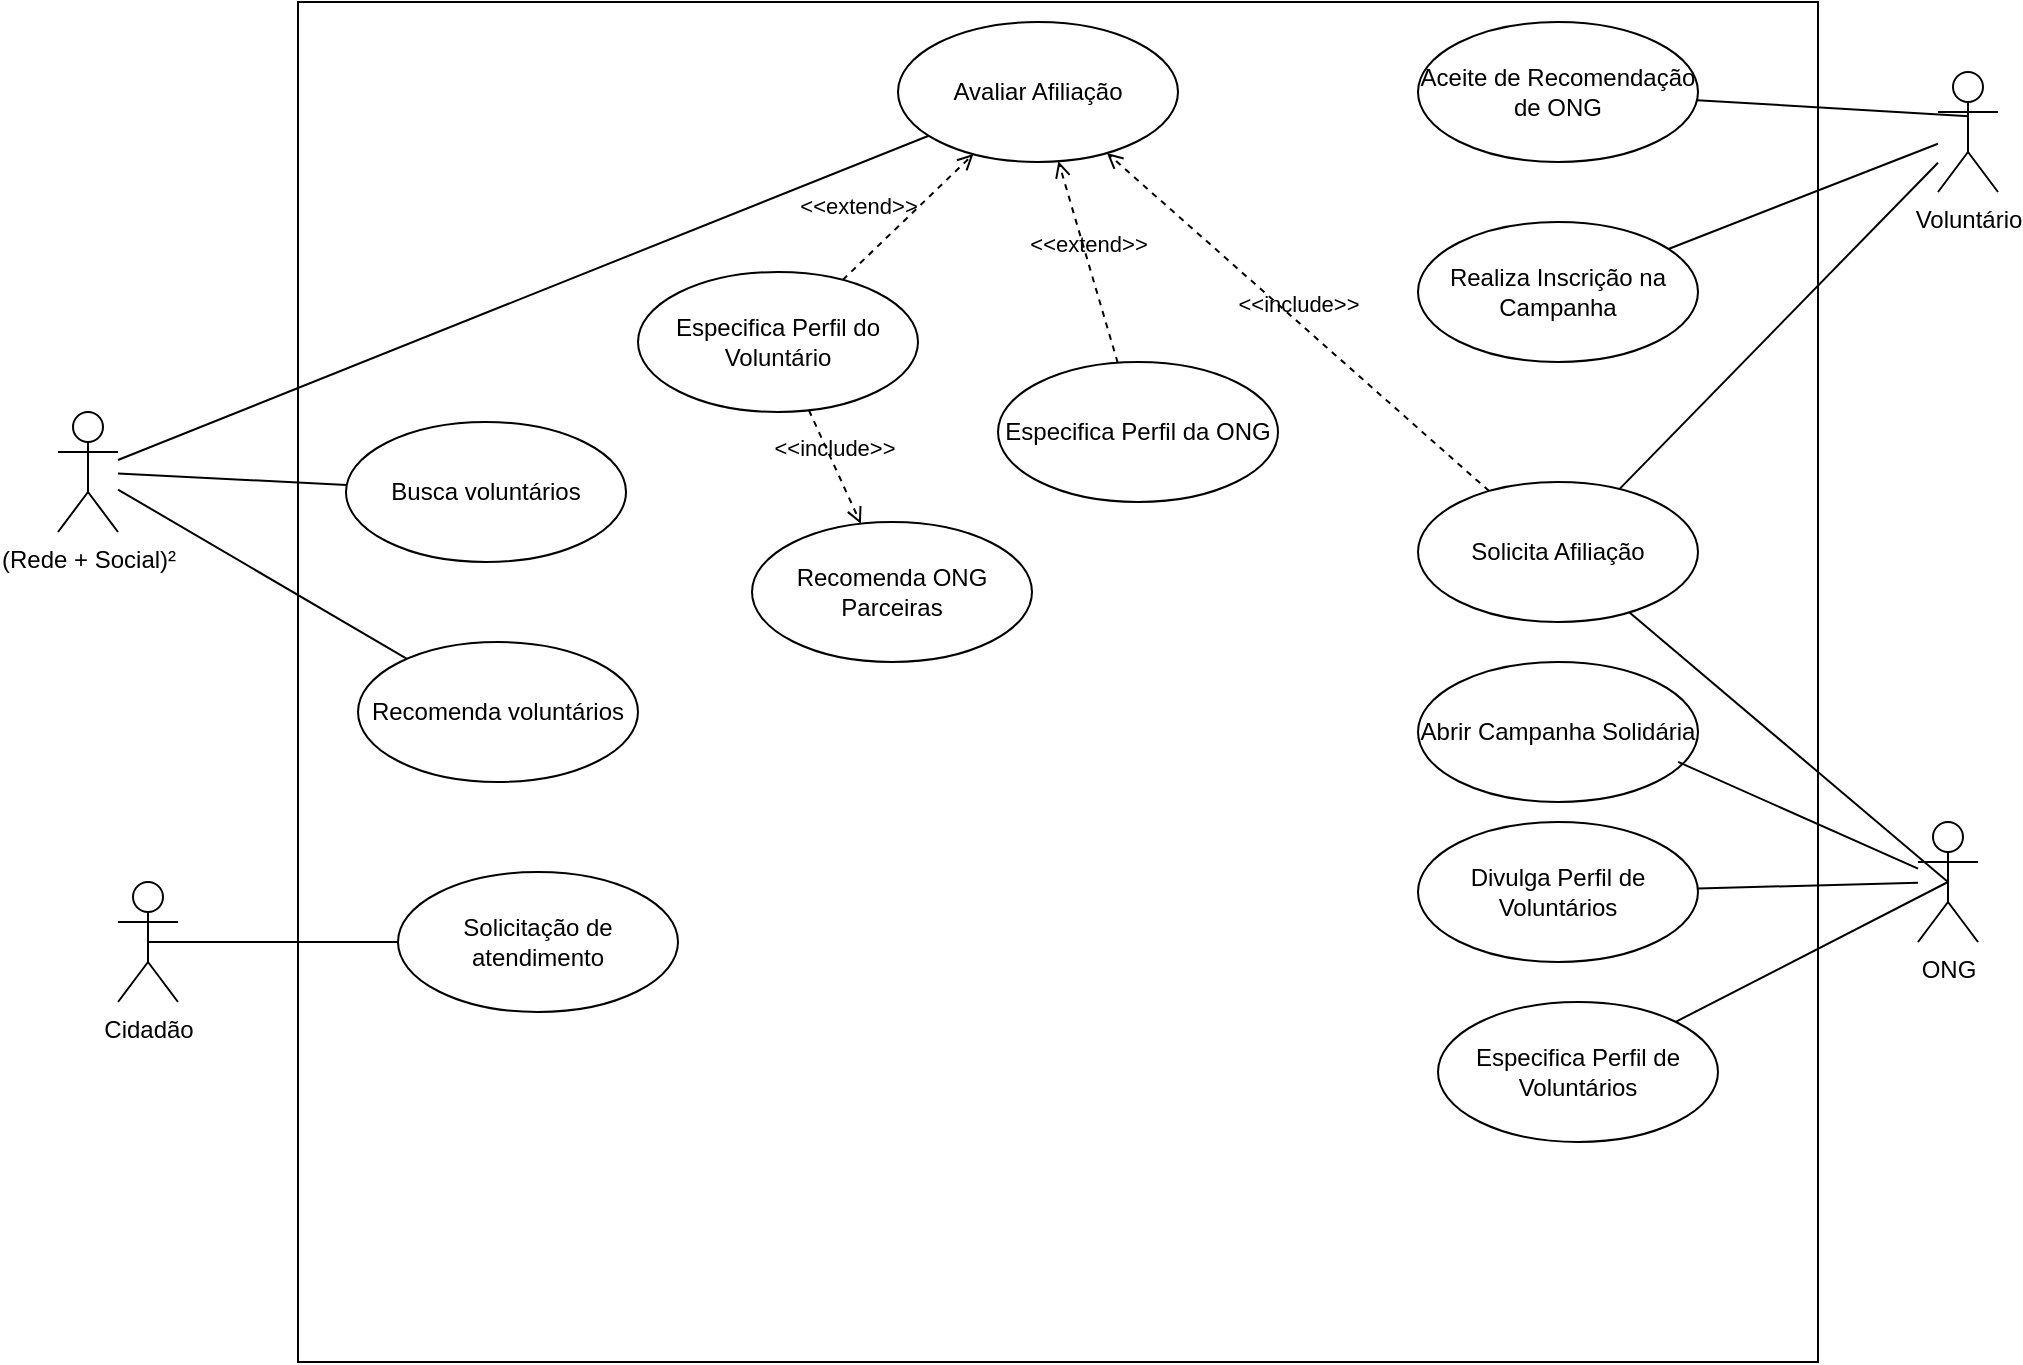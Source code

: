 <mxfile version="21.7.2" type="github">
  <diagram name="Página-1" id="UJW3CL1oNEH-6RS_zqfz">
    <mxGraphModel dx="1114" dy="578" grid="1" gridSize="10" guides="1" tooltips="1" connect="1" arrows="1" fold="1" page="1" pageScale="1" pageWidth="827" pageHeight="1169" math="0" shadow="0">
      <root>
        <mxCell id="0" />
        <mxCell id="1" parent="0" />
        <mxCell id="6nEIMSCyheUqEFKd3A_u-1" value="" style="rounded=0;whiteSpace=wrap;html=1;" parent="1" vertex="1">
          <mxGeometry x="320" y="90" width="760" height="680" as="geometry" />
        </mxCell>
        <mxCell id="6nEIMSCyheUqEFKd3A_u-3" value="Voluntário" style="shape=umlActor;verticalLabelPosition=bottom;verticalAlign=top;html=1;" parent="1" vertex="1">
          <mxGeometry x="1140" y="125" width="30" height="60" as="geometry" />
        </mxCell>
        <mxCell id="6nEIMSCyheUqEFKd3A_u-4" value="Solicita Afiliação" style="ellipse;whiteSpace=wrap;html=1;" parent="1" vertex="1">
          <mxGeometry x="880" y="330" width="140" height="70" as="geometry" />
        </mxCell>
        <mxCell id="6nEIMSCyheUqEFKd3A_u-5" value="ONG&lt;br&gt;" style="shape=umlActor;verticalLabelPosition=bottom;verticalAlign=top;html=1;" parent="1" vertex="1">
          <mxGeometry x="1130" y="500" width="30" height="60" as="geometry" />
        </mxCell>
        <mxCell id="6nEIMSCyheUqEFKd3A_u-6" value="(Rede + Social)²" style="shape=umlActor;verticalLabelPosition=bottom;verticalAlign=top;html=1;" parent="1" vertex="1">
          <mxGeometry x="200" y="295" width="30" height="60" as="geometry" />
        </mxCell>
        <mxCell id="6nEIMSCyheUqEFKd3A_u-8" value="Avaliar Afiliação" style="ellipse;whiteSpace=wrap;html=1;" parent="1" vertex="1">
          <mxGeometry x="620" y="100" width="140" height="70" as="geometry" />
        </mxCell>
        <mxCell id="6nEIMSCyheUqEFKd3A_u-9" value="Aceite de Recomendação de ONG" style="ellipse;whiteSpace=wrap;html=1;" parent="1" vertex="1">
          <mxGeometry x="880" y="100" width="140" height="70" as="geometry" />
        </mxCell>
        <mxCell id="6nEIMSCyheUqEFKd3A_u-10" value="Recomenda ONG Parceiras" style="ellipse;whiteSpace=wrap;html=1;" parent="1" vertex="1">
          <mxGeometry x="547" y="350" width="140" height="70" as="geometry" />
        </mxCell>
        <mxCell id="6nEIMSCyheUqEFKd3A_u-11" value="Especifica Perfil do Voluntário" style="ellipse;whiteSpace=wrap;html=1;" parent="1" vertex="1">
          <mxGeometry x="490" y="225" width="140" height="70" as="geometry" />
        </mxCell>
        <mxCell id="6nEIMSCyheUqEFKd3A_u-12" value="Especifica Perfil de Voluntários" style="ellipse;whiteSpace=wrap;html=1;" parent="1" vertex="1">
          <mxGeometry x="890" y="590" width="140" height="70" as="geometry" />
        </mxCell>
        <mxCell id="6nEIMSCyheUqEFKd3A_u-13" value="Cidadão" style="shape=umlActor;verticalLabelPosition=bottom;verticalAlign=top;html=1;" parent="1" vertex="1">
          <mxGeometry x="230" y="530" width="30" height="60" as="geometry" />
        </mxCell>
        <mxCell id="6nEIMSCyheUqEFKd3A_u-16" value="" style="endArrow=none;html=1;rounded=0;" parent="1" source="6nEIMSCyheUqEFKd3A_u-3" target="6nEIMSCyheUqEFKd3A_u-4" edge="1">
          <mxGeometry width="50" height="50" relative="1" as="geometry">
            <mxPoint x="1370" y="30" as="sourcePoint" />
            <mxPoint x="1420" y="-20" as="targetPoint" />
          </mxGeometry>
        </mxCell>
        <mxCell id="6nEIMSCyheUqEFKd3A_u-17" value="" style="endArrow=none;html=1;rounded=0;" parent="1" source="6nEIMSCyheUqEFKd3A_u-6" target="6nEIMSCyheUqEFKd3A_u-8" edge="1">
          <mxGeometry width="50" height="50" relative="1" as="geometry">
            <mxPoint x="340" y="345" as="sourcePoint" />
            <mxPoint x="390" y="295" as="targetPoint" />
          </mxGeometry>
        </mxCell>
        <mxCell id="6nEIMSCyheUqEFKd3A_u-18" value="" style="endArrow=none;html=1;rounded=0;entryX=0.5;entryY=0.5;entryDx=0;entryDy=0;entryPerimeter=0;" parent="1" source="6nEIMSCyheUqEFKd3A_u-12" target="6nEIMSCyheUqEFKd3A_u-5" edge="1">
          <mxGeometry width="50" height="50" relative="1" as="geometry">
            <mxPoint x="1040" y="310" as="sourcePoint" />
            <mxPoint x="1090" y="260" as="targetPoint" />
          </mxGeometry>
        </mxCell>
        <mxCell id="6nEIMSCyheUqEFKd3A_u-31" value="Solicitação de atendimento" style="ellipse;whiteSpace=wrap;html=1;" parent="1" vertex="1">
          <mxGeometry x="370" y="525" width="140" height="70" as="geometry" />
        </mxCell>
        <mxCell id="6nEIMSCyheUqEFKd3A_u-32" value="" style="endArrow=none;html=1;rounded=0;entryX=0.5;entryY=0.5;entryDx=0;entryDy=0;entryPerimeter=0;" parent="1" source="6nEIMSCyheUqEFKd3A_u-31" target="6nEIMSCyheUqEFKd3A_u-13" edge="1">
          <mxGeometry width="50" height="50" relative="1" as="geometry">
            <mxPoint x="80" y="470" as="sourcePoint" />
            <mxPoint x="130" y="420" as="targetPoint" />
          </mxGeometry>
        </mxCell>
        <mxCell id="6nEIMSCyheUqEFKd3A_u-35" value="" style="endArrow=none;html=1;rounded=0;entryX=0.5;entryY=0.5;entryDx=0;entryDy=0;entryPerimeter=0;" parent="1" source="6nEIMSCyheUqEFKd3A_u-4" target="6nEIMSCyheUqEFKd3A_u-5" edge="1">
          <mxGeometry width="50" height="50" relative="1" as="geometry">
            <mxPoint x="930" y="200" as="sourcePoint" />
            <mxPoint x="980" y="150" as="targetPoint" />
          </mxGeometry>
        </mxCell>
        <mxCell id="6nEIMSCyheUqEFKd3A_u-36" value="&amp;lt;&amp;lt;extend&amp;gt;&amp;gt;" style="html=1;verticalAlign=bottom;labelBackgroundColor=none;endArrow=open;endFill=0;dashed=1;rounded=0;" parent="1" source="6nEIMSCyheUqEFKd3A_u-11" target="6nEIMSCyheUqEFKd3A_u-8" edge="1">
          <mxGeometry x="-0.436" y="16" width="160" relative="1" as="geometry">
            <mxPoint x="340" y="360" as="sourcePoint" />
            <mxPoint x="500" y="360" as="targetPoint" />
            <mxPoint y="1" as="offset" />
          </mxGeometry>
        </mxCell>
        <mxCell id="6nEIMSCyheUqEFKd3A_u-38" value="&amp;lt;&amp;lt;include&amp;gt;&amp;gt;" style="html=1;verticalAlign=bottom;labelBackgroundColor=none;endArrow=open;endFill=0;dashed=1;rounded=0;" parent="1" source="6nEIMSCyheUqEFKd3A_u-4" target="6nEIMSCyheUqEFKd3A_u-8" edge="1">
          <mxGeometry width="160" relative="1" as="geometry">
            <mxPoint x="690" y="210" as="sourcePoint" />
            <mxPoint x="850" y="210" as="targetPoint" />
          </mxGeometry>
        </mxCell>
        <mxCell id="6nEIMSCyheUqEFKd3A_u-39" value="Especifica Perfil da ONG&lt;br&gt;" style="ellipse;whiteSpace=wrap;html=1;" parent="1" vertex="1">
          <mxGeometry x="670" y="270" width="140" height="70" as="geometry" />
        </mxCell>
        <mxCell id="6nEIMSCyheUqEFKd3A_u-41" value="&amp;lt;&amp;lt;extend&amp;gt;&amp;gt;" style="html=1;verticalAlign=bottom;labelBackgroundColor=none;endArrow=open;endFill=0;dashed=1;rounded=0;" parent="1" source="6nEIMSCyheUqEFKd3A_u-39" target="6nEIMSCyheUqEFKd3A_u-8" edge="1">
          <mxGeometry width="160" relative="1" as="geometry">
            <mxPoint x="710" y="220" as="sourcePoint" />
            <mxPoint x="870" y="220" as="targetPoint" />
          </mxGeometry>
        </mxCell>
        <mxCell id="6nEIMSCyheUqEFKd3A_u-42" value="&amp;lt;&amp;lt;include&amp;gt;&amp;gt;" style="html=1;verticalAlign=bottom;labelBackgroundColor=none;endArrow=open;endFill=0;dashed=1;rounded=0;" parent="1" source="6nEIMSCyheUqEFKd3A_u-11" target="6nEIMSCyheUqEFKd3A_u-10" edge="1">
          <mxGeometry width="160" relative="1" as="geometry">
            <mxPoint x="360" y="180" as="sourcePoint" />
            <mxPoint x="520" y="180" as="targetPoint" />
          </mxGeometry>
        </mxCell>
        <mxCell id="6nEIMSCyheUqEFKd3A_u-43" value="" style="endArrow=none;html=1;rounded=0;entryX=0.514;entryY=0.368;entryDx=0;entryDy=0;entryPerimeter=0;" parent="1" source="6nEIMSCyheUqEFKd3A_u-9" target="6nEIMSCyheUqEFKd3A_u-3" edge="1">
          <mxGeometry width="50" height="50" relative="1" as="geometry">
            <mxPoint x="1050" y="190" as="sourcePoint" />
            <mxPoint x="1100" y="140" as="targetPoint" />
          </mxGeometry>
        </mxCell>
        <mxCell id="6nEIMSCyheUqEFKd3A_u-44" value="" style="endArrow=none;html=1;rounded=0;" parent="1" source="6nEIMSCyheUqEFKd3A_u-6" target="BJpsQvUXnhUQ2NiaXVVP-2" edge="1">
          <mxGeometry width="50" height="50" relative="1" as="geometry">
            <mxPoint x="350" y="390" as="sourcePoint" />
            <mxPoint x="356.97" y="369.775" as="targetPoint" />
          </mxGeometry>
        </mxCell>
        <mxCell id="BJpsQvUXnhUQ2NiaXVVP-2" value="Busca voluntários" style="ellipse;whiteSpace=wrap;html=1;" parent="1" vertex="1">
          <mxGeometry x="344" y="300" width="140" height="70" as="geometry" />
        </mxCell>
        <mxCell id="BJpsQvUXnhUQ2NiaXVVP-3" value="Recomenda voluntários" style="ellipse;whiteSpace=wrap;html=1;" parent="1" vertex="1">
          <mxGeometry x="350" y="410" width="140" height="70" as="geometry" />
        </mxCell>
        <mxCell id="BJpsQvUXnhUQ2NiaXVVP-4" value="" style="endArrow=none;html=1;rounded=0;" parent="1" source="BJpsQvUXnhUQ2NiaXVVP-3" target="6nEIMSCyheUqEFKd3A_u-6" edge="1">
          <mxGeometry width="50" height="50" relative="1" as="geometry">
            <mxPoint x="360" y="460" as="sourcePoint" />
            <mxPoint x="410" y="410" as="targetPoint" />
          </mxGeometry>
        </mxCell>
        <mxCell id="BJpsQvUXnhUQ2NiaXVVP-5" value="Abrir Campanha Solidária" style="ellipse;whiteSpace=wrap;html=1;" parent="1" vertex="1">
          <mxGeometry x="880" y="420" width="140" height="70" as="geometry" />
        </mxCell>
        <mxCell id="BJpsQvUXnhUQ2NiaXVVP-6" value="Divulga Perfil de Voluntários" style="ellipse;whiteSpace=wrap;html=1;" parent="1" vertex="1">
          <mxGeometry x="880" y="500" width="140" height="70" as="geometry" />
        </mxCell>
        <mxCell id="BJpsQvUXnhUQ2NiaXVVP-7" value="" style="endArrow=none;html=1;rounded=0;exitX=0.929;exitY=0.714;exitDx=0;exitDy=0;exitPerimeter=0;" parent="1" source="BJpsQvUXnhUQ2NiaXVVP-5" target="6nEIMSCyheUqEFKd3A_u-5" edge="1">
          <mxGeometry width="50" height="50" relative="1" as="geometry">
            <mxPoint x="1020" y="550" as="sourcePoint" />
            <mxPoint x="1070" y="500" as="targetPoint" />
          </mxGeometry>
        </mxCell>
        <mxCell id="BJpsQvUXnhUQ2NiaXVVP-8" value="" style="endArrow=none;html=1;rounded=0;" parent="1" source="BJpsQvUXnhUQ2NiaXVVP-6" target="6nEIMSCyheUqEFKd3A_u-5" edge="1">
          <mxGeometry width="50" height="50" relative="1" as="geometry">
            <mxPoint x="1010" y="580" as="sourcePoint" />
            <mxPoint x="1060" y="530" as="targetPoint" />
          </mxGeometry>
        </mxCell>
        <mxCell id="BJpsQvUXnhUQ2NiaXVVP-9" value="Realiza Inscrição na Campanha" style="ellipse;whiteSpace=wrap;html=1;" parent="1" vertex="1">
          <mxGeometry x="880" y="200" width="140" height="70" as="geometry" />
        </mxCell>
        <mxCell id="BJpsQvUXnhUQ2NiaXVVP-10" value="" style="endArrow=none;html=1;rounded=0;" parent="1" source="BJpsQvUXnhUQ2NiaXVVP-9" target="6nEIMSCyheUqEFKd3A_u-3" edge="1">
          <mxGeometry width="50" height="50" relative="1" as="geometry">
            <mxPoint x="1040" y="230" as="sourcePoint" />
            <mxPoint x="1090" y="180" as="targetPoint" />
          </mxGeometry>
        </mxCell>
      </root>
    </mxGraphModel>
  </diagram>
</mxfile>
